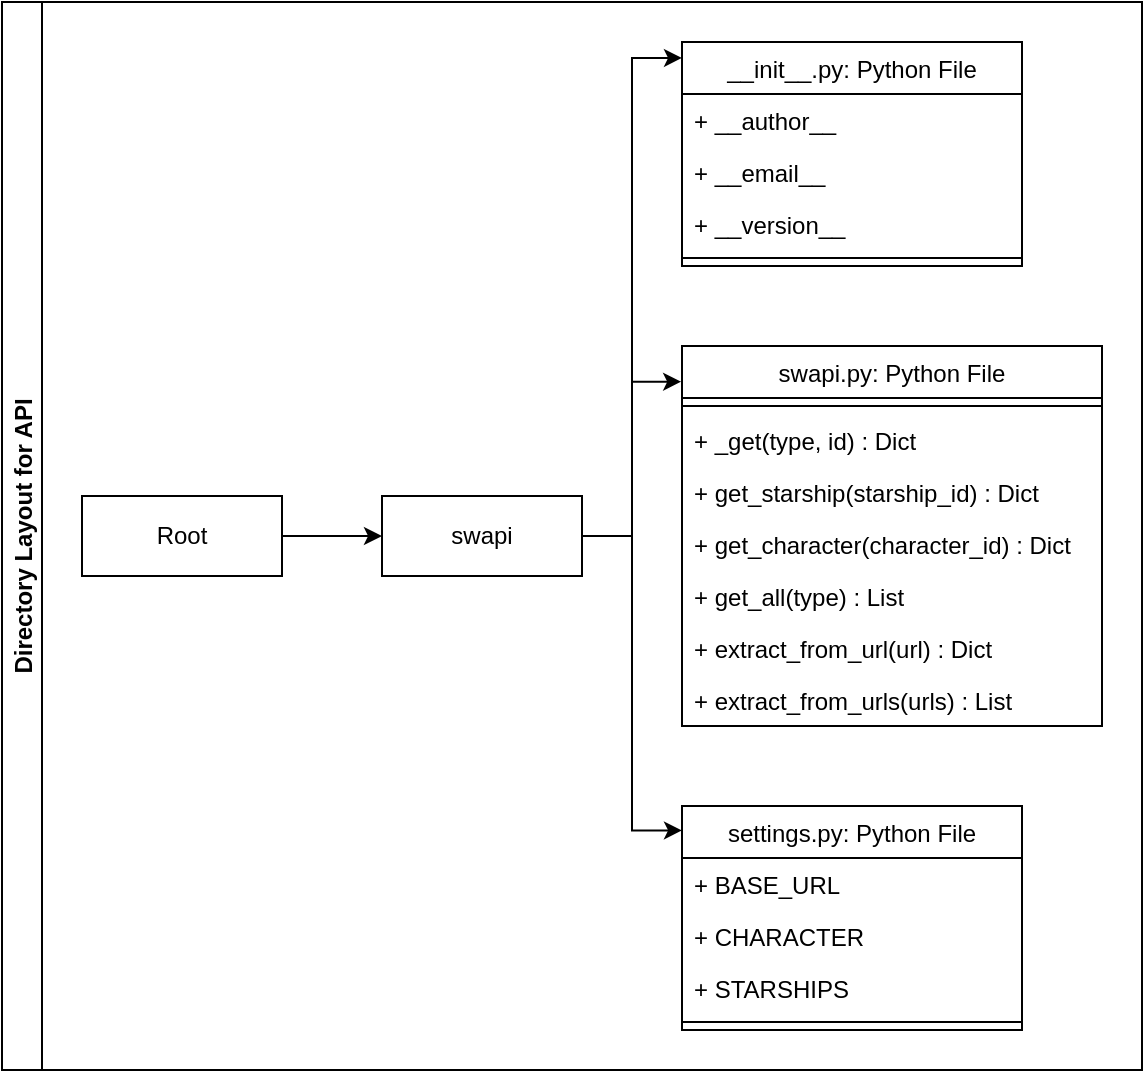 <mxfile version="15.5.0" type="device" pages="2"><diagram id="G74UH5JC_1EP0B9mNdlt" name="API"><mxGraphModel dx="1422" dy="702" grid="1" gridSize="10" guides="1" tooltips="1" connect="1" arrows="1" fold="1" page="1" pageScale="1" pageWidth="1100" pageHeight="850" math="0" shadow="0"><root><mxCell id="jjzDQaQOdst8HboMH1HJ-0"/><mxCell id="jjzDQaQOdst8HboMH1HJ-1" parent="jjzDQaQOdst8HboMH1HJ-0"/><mxCell id="jjzDQaQOdst8HboMH1HJ-2" value="Directory Layout for API" style="swimlane;startSize=20;horizontal=0;childLayout=treeLayout;horizontalTree=1;resizable=0;containerType=tree;" parent="jjzDQaQOdst8HboMH1HJ-1" vertex="1"><mxGeometry x="80" y="90" width="570" height="534" as="geometry"/></mxCell><mxCell id="jjzDQaQOdst8HboMH1HJ-3" style="edgeStyle=orthogonalEdgeStyle;rounded=0;orthogonalLoop=1;jettySize=auto;html=1;" parent="jjzDQaQOdst8HboMH1HJ-2" source="jjzDQaQOdst8HboMH1HJ-4" target="jjzDQaQOdst8HboMH1HJ-8" edge="1"><mxGeometry relative="1" as="geometry"/></mxCell><mxCell id="jjzDQaQOdst8HboMH1HJ-4" value="Root" style="whiteSpace=wrap;html=1;" parent="jjzDQaQOdst8HboMH1HJ-2" vertex="1"><mxGeometry x="40" y="247" width="100" height="40" as="geometry"/></mxCell><mxCell id="jjzDQaQOdst8HboMH1HJ-5" style="edgeStyle=orthogonalEdgeStyle;rounded=0;orthogonalLoop=1;jettySize=auto;html=1;entryX=0;entryY=0.071;entryDx=0;entryDy=0;entryPerimeter=0;" parent="jjzDQaQOdst8HboMH1HJ-2" source="jjzDQaQOdst8HboMH1HJ-8" target="jjzDQaQOdst8HboMH1HJ-9" edge="1"><mxGeometry relative="1" as="geometry"/></mxCell><mxCell id="jjzDQaQOdst8HboMH1HJ-6" style="edgeStyle=orthogonalEdgeStyle;rounded=0;orthogonalLoop=1;jettySize=auto;html=1;entryX=-0.002;entryY=0.094;entryDx=0;entryDy=0;entryPerimeter=0;" parent="jjzDQaQOdst8HboMH1HJ-2" source="jjzDQaQOdst8HboMH1HJ-8" target="jjzDQaQOdst8HboMH1HJ-14" edge="1"><mxGeometry relative="1" as="geometry"/></mxCell><mxCell id="jjzDQaQOdst8HboMH1HJ-7" style="edgeStyle=orthogonalEdgeStyle;rounded=0;orthogonalLoop=1;jettySize=auto;html=1;entryX=0;entryY=0.109;entryDx=0;entryDy=0;entryPerimeter=0;" parent="jjzDQaQOdst8HboMH1HJ-2" source="jjzDQaQOdst8HboMH1HJ-8" target="jjzDQaQOdst8HboMH1HJ-20" edge="1"><mxGeometry relative="1" as="geometry"/></mxCell><mxCell id="jjzDQaQOdst8HboMH1HJ-8" value="swapi" style="whiteSpace=wrap;html=1;" parent="jjzDQaQOdst8HboMH1HJ-2" vertex="1"><mxGeometry x="190" y="247" width="100" height="40" as="geometry"/></mxCell><mxCell id="jjzDQaQOdst8HboMH1HJ-9" value="__init__.py: Python File" style="swimlane;fontStyle=0;childLayout=stackLayout;horizontal=1;startSize=26;fillColor=none;horizontalStack=0;resizeParent=1;resizeParentMax=0;resizeLast=0;collapsible=1;marginBottom=0;" parent="jjzDQaQOdst8HboMH1HJ-2" vertex="1"><mxGeometry x="340" y="20" width="170" height="112" as="geometry"/></mxCell><mxCell id="jjzDQaQOdst8HboMH1HJ-10" value="+ __author__" style="text;strokeColor=none;fillColor=none;align=left;verticalAlign=top;spacingLeft=4;spacingRight=4;overflow=hidden;rotatable=0;points=[[0,0.5],[1,0.5]];portConstraint=eastwest;" parent="jjzDQaQOdst8HboMH1HJ-9" vertex="1"><mxGeometry y="26" width="170" height="26" as="geometry"/></mxCell><mxCell id="jjzDQaQOdst8HboMH1HJ-11" value="+ __email__" style="text;strokeColor=none;fillColor=none;align=left;verticalAlign=top;spacingLeft=4;spacingRight=4;overflow=hidden;rotatable=0;points=[[0,0.5],[1,0.5]];portConstraint=eastwest;" parent="jjzDQaQOdst8HboMH1HJ-9" vertex="1"><mxGeometry y="52" width="170" height="26" as="geometry"/></mxCell><mxCell id="jjzDQaQOdst8HboMH1HJ-12" value="+ __version__" style="text;strokeColor=none;fillColor=none;align=left;verticalAlign=top;spacingLeft=4;spacingRight=4;overflow=hidden;rotatable=0;points=[[0,0.5],[1,0.5]];portConstraint=eastwest;" parent="jjzDQaQOdst8HboMH1HJ-9" vertex="1"><mxGeometry y="78" width="170" height="26" as="geometry"/></mxCell><mxCell id="jjzDQaQOdst8HboMH1HJ-13" value="" style="line;strokeWidth=1;fillColor=none;align=left;verticalAlign=middle;spacingTop=-1;spacingLeft=3;spacingRight=3;rotatable=0;labelPosition=right;points=[];portConstraint=eastwest;" parent="jjzDQaQOdst8HboMH1HJ-9" vertex="1"><mxGeometry y="104" width="170" height="8" as="geometry"/></mxCell><mxCell id="jjzDQaQOdst8HboMH1HJ-14" value="swapi.py: Python File" style="swimlane;fontStyle=0;childLayout=stackLayout;horizontal=1;startSize=26;fillColor=none;horizontalStack=0;resizeParent=1;resizeParentMax=0;resizeLast=0;collapsible=1;marginBottom=0;" parent="jjzDQaQOdst8HboMH1HJ-2" vertex="1"><mxGeometry x="340" y="172" width="210" height="190" as="geometry"/></mxCell><mxCell id="jjzDQaQOdst8HboMH1HJ-15" value="" style="line;strokeWidth=1;fillColor=none;align=left;verticalAlign=middle;spacingTop=-1;spacingLeft=3;spacingRight=3;rotatable=0;labelPosition=right;points=[];portConstraint=eastwest;" parent="jjzDQaQOdst8HboMH1HJ-14" vertex="1"><mxGeometry y="26" width="210" height="8" as="geometry"/></mxCell><mxCell id="jjzDQaQOdst8HboMH1HJ-16" value="+ _get(type, id) : Dict" style="text;strokeColor=none;fillColor=none;align=left;verticalAlign=top;spacingLeft=4;spacingRight=4;overflow=hidden;rotatable=0;points=[[0,0.5],[1,0.5]];portConstraint=eastwest;" parent="jjzDQaQOdst8HboMH1HJ-14" vertex="1"><mxGeometry y="34" width="210" height="26" as="geometry"/></mxCell><mxCell id="jjzDQaQOdst8HboMH1HJ-17" value="+ get_starship(starship_id) : Dict" style="text;strokeColor=none;fillColor=none;align=left;verticalAlign=top;spacingLeft=4;spacingRight=4;overflow=hidden;rotatable=0;points=[[0,0.5],[1,0.5]];portConstraint=eastwest;" parent="jjzDQaQOdst8HboMH1HJ-14" vertex="1"><mxGeometry y="60" width="210" height="26" as="geometry"/></mxCell><mxCell id="jjzDQaQOdst8HboMH1HJ-18" value="+ get_character(character_id) : Dict" style="text;strokeColor=none;fillColor=none;align=left;verticalAlign=top;spacingLeft=4;spacingRight=4;overflow=hidden;rotatable=0;points=[[0,0.5],[1,0.5]];portConstraint=eastwest;" parent="jjzDQaQOdst8HboMH1HJ-14" vertex="1"><mxGeometry y="86" width="210" height="26" as="geometry"/></mxCell><mxCell id="jjzDQaQOdst8HboMH1HJ-19" value="+ get_all(type) : List" style="text;strokeColor=none;fillColor=none;align=left;verticalAlign=top;spacingLeft=4;spacingRight=4;overflow=hidden;rotatable=0;points=[[0,0.5],[1,0.5]];portConstraint=eastwest;" parent="jjzDQaQOdst8HboMH1HJ-14" vertex="1"><mxGeometry y="112" width="210" height="26" as="geometry"/></mxCell><mxCell id="zhfsrMXFGhBR_oPBH_Ff-0" value="+ extract_from_url(url) : Dict" style="text;strokeColor=none;fillColor=none;align=left;verticalAlign=top;spacingLeft=4;spacingRight=4;overflow=hidden;rotatable=0;points=[[0,0.5],[1,0.5]];portConstraint=eastwest;" vertex="1" parent="jjzDQaQOdst8HboMH1HJ-14"><mxGeometry y="138" width="210" height="26" as="geometry"/></mxCell><mxCell id="Zk7_0YJvfqEohXUDIeeP-0" value="+ extract_from_urls(urls) : List" style="text;strokeColor=none;fillColor=none;align=left;verticalAlign=top;spacingLeft=4;spacingRight=4;overflow=hidden;rotatable=0;points=[[0,0.5],[1,0.5]];portConstraint=eastwest;" parent="jjzDQaQOdst8HboMH1HJ-14" vertex="1"><mxGeometry y="164" width="210" height="26" as="geometry"/></mxCell><mxCell id="jjzDQaQOdst8HboMH1HJ-20" value="settings.py: Python File" style="swimlane;fontStyle=0;childLayout=stackLayout;horizontal=1;startSize=26;fillColor=none;horizontalStack=0;resizeParent=1;resizeParentMax=0;resizeLast=0;collapsible=1;marginBottom=0;" parent="jjzDQaQOdst8HboMH1HJ-2" vertex="1"><mxGeometry x="340" y="402" width="170" height="112" as="geometry"/></mxCell><mxCell id="jjzDQaQOdst8HboMH1HJ-21" value="+ BASE_URL" style="text;strokeColor=none;fillColor=none;align=left;verticalAlign=top;spacingLeft=4;spacingRight=4;overflow=hidden;rotatable=0;points=[[0,0.5],[1,0.5]];portConstraint=eastwest;" parent="jjzDQaQOdst8HboMH1HJ-20" vertex="1"><mxGeometry y="26" width="170" height="26" as="geometry"/></mxCell><mxCell id="jjzDQaQOdst8HboMH1HJ-22" value="+ CHARACTER" style="text;strokeColor=none;fillColor=none;align=left;verticalAlign=top;spacingLeft=4;spacingRight=4;overflow=hidden;rotatable=0;points=[[0,0.5],[1,0.5]];portConstraint=eastwest;" parent="jjzDQaQOdst8HboMH1HJ-20" vertex="1"><mxGeometry y="52" width="170" height="26" as="geometry"/></mxCell><mxCell id="jjzDQaQOdst8HboMH1HJ-23" value="+ STARSHIPS" style="text;strokeColor=none;fillColor=none;align=left;verticalAlign=top;spacingLeft=4;spacingRight=4;overflow=hidden;rotatable=0;points=[[0,0.5],[1,0.5]];portConstraint=eastwest;" parent="jjzDQaQOdst8HboMH1HJ-20" vertex="1"><mxGeometry y="78" width="170" height="26" as="geometry"/></mxCell><mxCell id="jjzDQaQOdst8HboMH1HJ-24" value="" style="line;strokeWidth=1;fillColor=none;align=left;verticalAlign=middle;spacingTop=-1;spacingLeft=3;spacingRight=3;rotatable=0;labelPosition=right;points=[];portConstraint=eastwest;" parent="jjzDQaQOdst8HboMH1HJ-20" vertex="1"><mxGeometry y="104" width="170" height="8" as="geometry"/></mxCell></root></mxGraphModel></diagram><diagram id="QgD_5NkvfIF_9zS75_uY" name="APP"><mxGraphModel dx="1673" dy="901" grid="1" gridSize="10" guides="1" tooltips="1" connect="1" arrows="1" fold="1" page="1" pageScale="1" pageWidth="1100" pageHeight="850" math="0" shadow="0"><root><mxCell id="0"/><mxCell id="1" parent="0"/><mxCell id="p_GGS-wJJ6YFprkSleoD-1" value="Directory Layout for APP" style="swimlane;startSize=20;horizontal=0;childLayout=treeLayout;horizontalTree=1;resizable=0;containerType=tree;" parent="1" vertex="1"><mxGeometry x="80" y="90" width="1060" height="1016" as="geometry"/></mxCell><mxCell id="p_GGS-wJJ6YFprkSleoD-2" value="Root" style="whiteSpace=wrap;html=1;" parent="p_GGS-wJJ6YFprkSleoD-1" vertex="1"><mxGeometry x="40" y="470" width="100" height="40" as="geometry"/></mxCell><mxCell id="p_GGS-wJJ6YFprkSleoD-3" value="starwars" style="whiteSpace=wrap;html=1;" parent="p_GGS-wJJ6YFprkSleoD-1" vertex="1"><mxGeometry x="190" y="470" width="100" height="40" as="geometry"/></mxCell><mxCell id="p_GGS-wJJ6YFprkSleoD-4" value="" style="edgeStyle=elbowEdgeStyle;elbow=horizontal;html=1;rounded=0;" parent="p_GGS-wJJ6YFprkSleoD-1" source="p_GGS-wJJ6YFprkSleoD-2" target="p_GGS-wJJ6YFprkSleoD-3" edge="1"><mxGeometry relative="1" as="geometry"/></mxCell><mxCell id="p_GGS-wJJ6YFprkSleoD-5" style="edgeStyle=orthogonalEdgeStyle;rounded=0;orthogonalLoop=1;jettySize=auto;html=1;entryX=0;entryY=0.071;entryDx=0;entryDy=0;entryPerimeter=0;" parent="p_GGS-wJJ6YFprkSleoD-1" source="p_GGS-wJJ6YFprkSleoD-8" target="p_GGS-wJJ6YFprkSleoD-10" edge="1"><mxGeometry relative="1" as="geometry"/></mxCell><mxCell id="p_GGS-wJJ6YFprkSleoD-6" style="edgeStyle=orthogonalEdgeStyle;rounded=0;orthogonalLoop=1;jettySize=auto;html=1;entryX=-0.002;entryY=0.094;entryDx=0;entryDy=0;entryPerimeter=0;" parent="p_GGS-wJJ6YFprkSleoD-1" source="p_GGS-wJJ6YFprkSleoD-8" target="p_GGS-wJJ6YFprkSleoD-15" edge="1"><mxGeometry relative="1" as="geometry"/></mxCell><mxCell id="ZodADMx8vAvStFZj-z4e-10" style="edgeStyle=orthogonalEdgeStyle;rounded=0;orthogonalLoop=1;jettySize=auto;html=1;entryX=-0.003;entryY=0.16;entryDx=0;entryDy=0;entryPerimeter=0;" parent="p_GGS-wJJ6YFprkSleoD-1" source="p_GGS-wJJ6YFprkSleoD-8" target="ZodADMx8vAvStFZj-z4e-5" edge="1"><mxGeometry relative="1" as="geometry"/></mxCell><mxCell id="s5wPUK1psyDbkUJyk9T3-2" style="edgeStyle=orthogonalEdgeStyle;rounded=0;orthogonalLoop=1;jettySize=auto;html=1;entryX=0;entryY=0.5;entryDx=0;entryDy=0;" edge="1" parent="p_GGS-wJJ6YFprkSleoD-1" source="p_GGS-wJJ6YFprkSleoD-8" target="s5wPUK1psyDbkUJyk9T3-1"><mxGeometry relative="1" as="geometry"/></mxCell><mxCell id="p_GGS-wJJ6YFprkSleoD-8" value="app" style="whiteSpace=wrap;html=1;" parent="p_GGS-wJJ6YFprkSleoD-1" vertex="1"><mxGeometry x="340" y="470" width="100" height="40" as="geometry"/></mxCell><mxCell id="p_GGS-wJJ6YFprkSleoD-9" style="edgeStyle=orthogonalEdgeStyle;rounded=0;orthogonalLoop=1;jettySize=auto;html=1;" parent="p_GGS-wJJ6YFprkSleoD-1" source="p_GGS-wJJ6YFprkSleoD-3" target="p_GGS-wJJ6YFprkSleoD-8" edge="1"><mxGeometry relative="1" as="geometry"/></mxCell><mxCell id="p_GGS-wJJ6YFprkSleoD-10" value="__init__.py: Python File" style="swimlane;fontStyle=0;childLayout=stackLayout;horizontal=1;startSize=26;fillColor=none;horizontalStack=0;resizeParent=1;resizeParentMax=0;resizeLast=0;collapsible=1;marginBottom=0;" parent="p_GGS-wJJ6YFprkSleoD-1" vertex="1"><mxGeometry x="490" y="20" width="230" height="112" as="geometry"/></mxCell><mxCell id="p_GGS-wJJ6YFprkSleoD-11" value="+ __author__" style="text;strokeColor=none;fillColor=none;align=left;verticalAlign=top;spacingLeft=4;spacingRight=4;overflow=hidden;rotatable=0;points=[[0,0.5],[1,0.5]];portConstraint=eastwest;" parent="p_GGS-wJJ6YFprkSleoD-10" vertex="1"><mxGeometry y="26" width="230" height="26" as="geometry"/></mxCell><mxCell id="p_GGS-wJJ6YFprkSleoD-12" value="+ __email__" style="text;strokeColor=none;fillColor=none;align=left;verticalAlign=top;spacingLeft=4;spacingRight=4;overflow=hidden;rotatable=0;points=[[0,0.5],[1,0.5]];portConstraint=eastwest;" parent="p_GGS-wJJ6YFprkSleoD-10" vertex="1"><mxGeometry y="52" width="230" height="26" as="geometry"/></mxCell><mxCell id="p_GGS-wJJ6YFprkSleoD-13" value="+ __version__" style="text;strokeColor=none;fillColor=none;align=left;verticalAlign=top;spacingLeft=4;spacingRight=4;overflow=hidden;rotatable=0;points=[[0,0.5],[1,0.5]];portConstraint=eastwest;" parent="p_GGS-wJJ6YFprkSleoD-10" vertex="1"><mxGeometry y="78" width="230" height="26" as="geometry"/></mxCell><mxCell id="p_GGS-wJJ6YFprkSleoD-14" value="" style="line;strokeWidth=1;fillColor=none;align=left;verticalAlign=middle;spacingTop=-1;spacingLeft=3;spacingRight=3;rotatable=0;labelPosition=right;points=[];portConstraint=eastwest;" parent="p_GGS-wJJ6YFprkSleoD-10" vertex="1"><mxGeometry y="104" width="230" height="8" as="geometry"/></mxCell><mxCell id="p_GGS-wJJ6YFprkSleoD-15" value="starwarsdb.py" style="swimlane;fontStyle=0;childLayout=stackLayout;horizontal=1;startSize=26;fillColor=none;horizontalStack=0;resizeParent=1;resizeParentMax=0;resizeLast=0;collapsible=1;marginBottom=0;" parent="p_GGS-wJJ6YFprkSleoD-1" vertex="1"><mxGeometry x="490" y="276" width="230" height="60" as="geometry"/></mxCell><mxCell id="p_GGS-wJJ6YFprkSleoD-16" value="" style="line;strokeWidth=1;fillColor=none;align=left;verticalAlign=middle;spacingTop=-1;spacingLeft=3;spacingRight=3;rotatable=0;labelPosition=right;points=[];portConstraint=eastwest;" parent="p_GGS-wJJ6YFprkSleoD-15" vertex="1"><mxGeometry y="26" width="230" height="8" as="geometry"/></mxCell><mxCell id="p_GGS-wJJ6YFprkSleoD-17" value="+ StarWarsDB: Class" style="text;strokeColor=none;fillColor=none;align=left;verticalAlign=top;spacingLeft=4;spacingRight=4;overflow=hidden;rotatable=0;points=[[0,0.5],[1,0.5]];portConstraint=eastwest;" parent="p_GGS-wJJ6YFprkSleoD-15" vertex="1"><mxGeometry y="34" width="230" height="26" as="geometry"/></mxCell><mxCell id="p_GGS-wJJ6YFprkSleoD-26" value="StarWarsDB: Class" style="swimlane;fontStyle=1;align=center;verticalAlign=top;childLayout=stackLayout;horizontal=1;startSize=26;horizontalStack=0;resizeParent=1;resizeParentMax=0;resizeLast=0;collapsible=1;marginBottom=0;" parent="p_GGS-wJJ6YFprkSleoD-1" vertex="1"><mxGeometry x="770" y="146" width="270" height="320" as="geometry"/></mxCell><mxCell id="p_GGS-wJJ6YFprkSleoD-27" value="+ __client: MongoClient" style="text;strokeColor=none;fillColor=none;align=left;verticalAlign=top;spacingLeft=4;spacingRight=4;overflow=hidden;rotatable=0;points=[[0,0.5],[1,0.5]];portConstraint=eastwest;" parent="p_GGS-wJJ6YFprkSleoD-26" vertex="1"><mxGeometry y="26" width="270" height="26" as="geometry"/></mxCell><mxCell id="p_GGS-wJJ6YFprkSleoD-35" value="+ __db: Database" style="text;strokeColor=none;fillColor=none;align=left;verticalAlign=top;spacingLeft=4;spacingRight=4;overflow=hidden;rotatable=0;points=[[0,0.5],[1,0.5]];portConstraint=eastwest;" parent="p_GGS-wJJ6YFprkSleoD-26" vertex="1"><mxGeometry y="52" width="270" height="26" as="geometry"/></mxCell><mxCell id="p_GGS-wJJ6YFprkSleoD-36" value="+ __collections: Dict of Collection" style="text;strokeColor=none;fillColor=none;align=left;verticalAlign=top;spacingLeft=4;spacingRight=4;overflow=hidden;rotatable=0;points=[[0,0.5],[1,0.5]];portConstraint=eastwest;" parent="p_GGS-wJJ6YFprkSleoD-26" vertex="1"><mxGeometry y="78" width="270" height="26" as="geometry"/></mxCell><mxCell id="p_GGS-wJJ6YFprkSleoD-28" value="" style="line;strokeWidth=1;fillColor=none;align=left;verticalAlign=middle;spacingTop=-1;spacingLeft=3;spacingRight=3;rotatable=0;labelPosition=right;points=[];portConstraint=eastwest;" parent="p_GGS-wJJ6YFprkSleoD-26" vertex="1"><mxGeometry y="104" width="270" height="8" as="geometry"/></mxCell><mxCell id="p_GGS-wJJ6YFprkSleoD-29" value="+ __init__(db_name) : MongoDB" style="text;strokeColor=none;fillColor=none;align=left;verticalAlign=top;spacingLeft=4;spacingRight=4;overflow=hidden;rotatable=0;points=[[0,0.5],[1,0.5]];portConstraint=eastwest;" parent="p_GGS-wJJ6YFprkSleoD-26" vertex="1"><mxGeometry y="112" width="270" height="26" as="geometry"/></mxCell><mxCell id="p_GGS-wJJ6YFprkSleoD-40" value="+ database_name() : String  (getter)" style="text;strokeColor=none;fillColor=none;align=left;verticalAlign=top;spacingLeft=4;spacingRight=4;overflow=hidden;rotatable=0;points=[[0,0.5],[1,0.5]];portConstraint=eastwest;" parent="p_GGS-wJJ6YFprkSleoD-26" vertex="1"><mxGeometry y="138" width="270" height="26" as="geometry"/></mxCell><mxCell id="ZodADMx8vAvStFZj-z4e-2" value="+ starships() : String (getter)" style="text;strokeColor=none;fillColor=none;align=left;verticalAlign=top;spacingLeft=4;spacingRight=4;overflow=hidden;rotatable=0;points=[[0,0.5],[1,0.5]];portConstraint=eastwest;" parent="p_GGS-wJJ6YFprkSleoD-26" vertex="1"><mxGeometry y="164" width="270" height="26" as="geometry"/></mxCell><mxCell id="ZodADMx8vAvStFZj-z4e-3" value="+ characters() : String (getter)" style="text;strokeColor=none;fillColor=none;align=left;verticalAlign=top;spacingLeft=4;spacingRight=4;overflow=hidden;rotatable=0;points=[[0,0.5],[1,0.5]];portConstraint=eastwest;" parent="p_GGS-wJJ6YFprkSleoD-26" vertex="1"><mxGeometry y="190" width="270" height="26" as="geometry"/></mxCell><mxCell id="p_GGS-wJJ6YFprkSleoD-42" value="+ __query(query) : " style="text;strokeColor=none;fillColor=none;align=left;verticalAlign=top;spacingLeft=4;spacingRight=4;overflow=hidden;rotatable=0;points=[[0,0.5],[1,0.5]];portConstraint=eastwest;" parent="p_GGS-wJJ6YFprkSleoD-26" vertex="1"><mxGeometry y="216" width="270" height="26" as="geometry"/></mxCell><mxCell id="ZodADMx8vAvStFZj-z4e-1" value="+ insert(collection_name, data) : int" style="text;strokeColor=none;fillColor=none;align=left;verticalAlign=top;spacingLeft=4;spacingRight=4;overflow=hidden;rotatable=0;points=[[0,0.5],[1,0.5]];portConstraint=eastwest;" parent="p_GGS-wJJ6YFprkSleoD-26" vertex="1"><mxGeometry y="242" width="270" height="26" as="geometry"/></mxCell><mxCell id="ZodADMx8vAvStFZj-z4e-4" value="+ update(collection_name, where, data) : int" style="text;strokeColor=none;fillColor=none;align=left;verticalAlign=top;spacingLeft=4;spacingRight=4;overflow=hidden;rotatable=0;points=[[0,0.5],[1,0.5]];portConstraint=eastwest;" parent="p_GGS-wJJ6YFprkSleoD-26" vertex="1"><mxGeometry y="268" width="270" height="26" as="geometry"/></mxCell><mxCell id="rweY4zkrQ0xhQg_jABBi-9" value="+ insert_bulk(collection, data_list) : List" style="text;strokeColor=none;fillColor=none;align=left;verticalAlign=top;spacingLeft=4;spacingRight=4;overflow=hidden;rotatable=0;points=[[0,0.5],[1,0.5]];portConstraint=eastwest;" parent="p_GGS-wJJ6YFprkSleoD-26" vertex="1"><mxGeometry y="294" width="270" height="26" as="geometry"/></mxCell><mxCell id="p_GGS-wJJ6YFprkSleoD-33" style="edgeStyle=orthogonalEdgeStyle;rounded=0;orthogonalLoop=1;jettySize=auto;html=1;entryX=-0.019;entryY=0.135;entryDx=0;entryDy=0;entryPerimeter=0;" parent="p_GGS-wJJ6YFprkSleoD-1" source="p_GGS-wJJ6YFprkSleoD-15" target="p_GGS-wJJ6YFprkSleoD-26" edge="1"><mxGeometry relative="1" as="geometry"/></mxCell><mxCell id="ZodADMx8vAvStFZj-z4e-24" style="edgeStyle=orthogonalEdgeStyle;rounded=0;orthogonalLoop=1;jettySize=auto;html=1;entryX=0;entryY=0.25;entryDx=0;entryDy=0;" parent="p_GGS-wJJ6YFprkSleoD-1" source="ZodADMx8vAvStFZj-z4e-5" target="ZodADMx8vAvStFZj-z4e-11" edge="1"><mxGeometry relative="1" as="geometry"><mxPoint x="745" y="-1131.6" as="targetPoint"/></mxGeometry></mxCell><mxCell id="ZodADMx8vAvStFZj-z4e-30" style="edgeStyle=orthogonalEdgeStyle;rounded=0;orthogonalLoop=1;jettySize=auto;html=1;entryX=0;entryY=0.25;entryDx=0;entryDy=0;" parent="p_GGS-wJJ6YFprkSleoD-1" source="ZodADMx8vAvStFZj-z4e-5" target="ZodADMx8vAvStFZj-z4e-27" edge="1"><mxGeometry relative="1" as="geometry"/></mxCell><mxCell id="ZodADMx8vAvStFZj-z4e-36" style="edgeStyle=orthogonalEdgeStyle;rounded=0;orthogonalLoop=1;jettySize=auto;html=1;entryX=0.003;entryY=0.143;entryDx=0;entryDy=0;entryPerimeter=0;" parent="p_GGS-wJJ6YFprkSleoD-1" source="ZodADMx8vAvStFZj-z4e-5" target="ZodADMx8vAvStFZj-z4e-32" edge="1"><mxGeometry relative="1" as="geometry"/></mxCell><mxCell id="ZodADMx8vAvStFZj-z4e-5" value="models.py" style="swimlane;fontStyle=0;childLayout=stackLayout;horizontal=1;startSize=26;fillColor=none;horizontalStack=0;resizeParent=1;resizeParentMax=0;resizeLast=0;collapsible=1;marginBottom=0;" parent="p_GGS-wJJ6YFprkSleoD-1" vertex="1"><mxGeometry x="490" y="619" width="230" height="112" as="geometry"/></mxCell><mxCell id="ZodADMx8vAvStFZj-z4e-6" value="" style="line;strokeWidth=1;fillColor=none;align=left;verticalAlign=middle;spacingTop=-1;spacingLeft=3;spacingRight=3;rotatable=0;labelPosition=right;points=[];portConstraint=eastwest;" parent="ZodADMx8vAvStFZj-z4e-5" vertex="1"><mxGeometry y="26" width="230" height="8" as="geometry"/></mxCell><mxCell id="ZodADMx8vAvStFZj-z4e-26" value="+ BaseModel: Class" style="text;strokeColor=none;fillColor=none;align=left;verticalAlign=top;spacingLeft=4;spacingRight=4;overflow=hidden;rotatable=0;points=[[0,0.5],[1,0.5]];portConstraint=eastwest;" parent="ZodADMx8vAvStFZj-z4e-5" vertex="1"><mxGeometry y="34" width="230" height="26" as="geometry"/></mxCell><mxCell id="ZodADMx8vAvStFZj-z4e-7" value="+ Character(BaseModel): Class" style="text;strokeColor=none;fillColor=none;align=left;verticalAlign=top;spacingLeft=4;spacingRight=4;overflow=hidden;rotatable=0;points=[[0,0.5],[1,0.5]];portConstraint=eastwest;" parent="ZodADMx8vAvStFZj-z4e-5" vertex="1"><mxGeometry y="60" width="230" height="26" as="geometry"/></mxCell><mxCell id="ZodADMx8vAvStFZj-z4e-25" value="+ Starship(BaseModel): Class" style="text;strokeColor=none;fillColor=none;align=left;verticalAlign=top;spacingLeft=4;spacingRight=4;overflow=hidden;rotatable=0;points=[[0,0.5],[1,0.5]];portConstraint=eastwest;" parent="ZodADMx8vAvStFZj-z4e-5" vertex="1"><mxGeometry y="86" width="230" height="26" as="geometry"/></mxCell><mxCell id="ZodADMx8vAvStFZj-z4e-11" value="BaseModel" style="swimlane;fontStyle=1;align=center;verticalAlign=top;childLayout=stackLayout;horizontal=1;startSize=26;horizontalStack=0;resizeParent=1;resizeParentMax=0;resizeLast=0;collapsible=1;marginBottom=0;" parent="p_GGS-wJJ6YFprkSleoD-1" vertex="1"><mxGeometry x="770" y="506" width="270" height="86" as="geometry"/></mxCell><mxCell id="ZodADMx8vAvStFZj-z4e-15" value="" style="line;strokeWidth=1;fillColor=none;align=left;verticalAlign=middle;spacingTop=-1;spacingLeft=3;spacingRight=3;rotatable=0;labelPosition=right;points=[];portConstraint=eastwest;" parent="ZodADMx8vAvStFZj-z4e-11" vertex="1"><mxGeometry y="26" width="270" height="8" as="geometry"/></mxCell><mxCell id="ZodADMx8vAvStFZj-z4e-16" value="+ __init__(data): BaseModel" style="text;strokeColor=none;fillColor=none;align=left;verticalAlign=top;spacingLeft=4;spacingRight=4;overflow=hidden;rotatable=0;points=[[0,0.5],[1,0.5]];portConstraint=eastwest;" parent="ZodADMx8vAvStFZj-z4e-11" vertex="1"><mxGeometry y="34" width="270" height="26" as="geometry"/></mxCell><mxCell id="RjaD0V1sly8GDJGRUXG5-1" value="+ get(*args) : Dict" style="text;strokeColor=none;fillColor=none;align=left;verticalAlign=top;spacingLeft=4;spacingRight=4;overflow=hidden;rotatable=0;points=[[0,0.5],[1,0.5]];portConstraint=eastwest;" parent="ZodADMx8vAvStFZj-z4e-11" vertex="1"><mxGeometry y="60" width="270" height="26" as="geometry"/></mxCell><mxCell id="ZodADMx8vAvStFZj-z4e-27" value="Character: Class" style="swimlane;fontStyle=1;align=center;verticalAlign=top;childLayout=stackLayout;horizontal=1;startSize=26;horizontalStack=0;resizeParent=1;resizeParentMax=0;resizeLast=0;collapsible=1;marginBottom=0;" parent="p_GGS-wJJ6YFprkSleoD-1" vertex="1"><mxGeometry x="770" y="632" width="270" height="86" as="geometry"/></mxCell><mxCell id="ZodADMx8vAvStFZj-z4e-28" value="" style="line;strokeWidth=1;fillColor=none;align=left;verticalAlign=middle;spacingTop=-1;spacingLeft=3;spacingRight=3;rotatable=0;labelPosition=right;points=[];portConstraint=eastwest;" parent="ZodADMx8vAvStFZj-z4e-27" vertex="1"><mxGeometry y="26" width="270" height="8" as="geometry"/></mxCell><mxCell id="ZodADMx8vAvStFZj-z4e-29" value="+ __init__(data): BaseModel" style="text;strokeColor=none;fillColor=none;align=left;verticalAlign=top;spacingLeft=4;spacingRight=4;overflow=hidden;rotatable=0;points=[[0,0.5],[1,0.5]];portConstraint=eastwest;" parent="ZodADMx8vAvStFZj-z4e-27" vertex="1"><mxGeometry y="34" width="270" height="26" as="geometry"/></mxCell><mxCell id="ZodADMx8vAvStFZj-z4e-31" value="+ starships(): List of Starship" style="text;strokeColor=none;fillColor=none;align=left;verticalAlign=top;spacingLeft=4;spacingRight=4;overflow=hidden;rotatable=0;points=[[0,0.5],[1,0.5]];portConstraint=eastwest;" parent="ZodADMx8vAvStFZj-z4e-27" vertex="1"><mxGeometry y="60" width="270" height="26" as="geometry"/></mxCell><mxCell id="ZodADMx8vAvStFZj-z4e-32" value="Starship: Class" style="swimlane;fontStyle=1;align=center;verticalAlign=top;childLayout=stackLayout;horizontal=1;startSize=26;horizontalStack=0;resizeParent=1;resizeParentMax=0;resizeLast=0;collapsible=1;marginBottom=0;" parent="p_GGS-wJJ6YFprkSleoD-1" vertex="1"><mxGeometry x="770" y="758" width="270" height="86" as="geometry"/></mxCell><mxCell id="ZodADMx8vAvStFZj-z4e-33" value="" style="line;strokeWidth=1;fillColor=none;align=left;verticalAlign=middle;spacingTop=-1;spacingLeft=3;spacingRight=3;rotatable=0;labelPosition=right;points=[];portConstraint=eastwest;" parent="ZodADMx8vAvStFZj-z4e-32" vertex="1"><mxGeometry y="26" width="270" height="8" as="geometry"/></mxCell><mxCell id="ZodADMx8vAvStFZj-z4e-34" value="+ __init__(data): BaseModel" style="text;strokeColor=none;fillColor=none;align=left;verticalAlign=top;spacingLeft=4;spacingRight=4;overflow=hidden;rotatable=0;points=[[0,0.5],[1,0.5]];portConstraint=eastwest;" parent="ZodADMx8vAvStFZj-z4e-32" vertex="1"><mxGeometry y="34" width="270" height="26" as="geometry"/></mxCell><mxCell id="ZodADMx8vAvStFZj-z4e-35" value="+ pilots(): List of Character" style="text;strokeColor=none;fillColor=none;align=left;verticalAlign=top;spacingLeft=4;spacingRight=4;overflow=hidden;rotatable=0;points=[[0,0.5],[1,0.5]];portConstraint=eastwest;" parent="ZodADMx8vAvStFZj-z4e-32" vertex="1"><mxGeometry y="60" width="270" height="26" as="geometry"/></mxCell><mxCell id="s5wPUK1psyDbkUJyk9T3-4" style="edgeStyle=orthogonalEdgeStyle;rounded=0;orthogonalLoop=1;jettySize=auto;html=1;entryX=0.002;entryY=0.123;entryDx=0;entryDy=0;entryPerimeter=0;" edge="1" parent="p_GGS-wJJ6YFprkSleoD-1" source="s5wPUK1psyDbkUJyk9T3-1" target="rweY4zkrQ0xhQg_jABBi-1"><mxGeometry relative="1" as="geometry"/></mxCell><mxCell id="s5wPUK1psyDbkUJyk9T3-1" value="scripts" style="whiteSpace=wrap;html=1;" vertex="1" parent="p_GGS-wJJ6YFprkSleoD-1"><mxGeometry x="490" y="920" width="230" height="40" as="geometry"/></mxCell><mxCell id="rweY4zkrQ0xhQg_jABBi-1" value="generate_database.py" style="swimlane;fontStyle=0;childLayout=stackLayout;horizontal=1;startSize=26;fillColor=none;horizontalStack=0;resizeParent=1;resizeParentMax=0;resizeLast=0;collapsible=1;marginBottom=0;" parent="p_GGS-wJJ6YFprkSleoD-1" vertex="1"><mxGeometry x="770" y="884" width="270" height="112" as="geometry"/></mxCell><mxCell id="rweY4zkrQ0xhQg_jABBi-2" value="" style="line;strokeWidth=1;fillColor=none;align=left;verticalAlign=middle;spacingTop=-1;spacingLeft=3;spacingRight=3;rotatable=0;labelPosition=right;points=[];portConstraint=eastwest;" parent="rweY4zkrQ0xhQg_jABBi-1" vertex="1"><mxGeometry y="26" width="270" height="8" as="geometry"/></mxCell><mxCell id="rweY4zkrQ0xhQg_jABBi-3" value="+ create_database(db_name) : StarWarsDB" style="text;strokeColor=none;fillColor=none;align=left;verticalAlign=top;spacingLeft=4;spacingRight=4;overflow=hidden;rotatable=0;points=[[0,0.5],[1,0.5]];portConstraint=eastwest;" parent="rweY4zkrQ0xhQg_jABBi-1" vertex="1"><mxGeometry y="34" width="270" height="26" as="geometry"/></mxCell><mxCell id="rweY4zkrQ0xhQg_jABBi-4" value="+ get_all_characters() : List" style="text;strokeColor=none;fillColor=none;align=left;verticalAlign=top;spacingLeft=4;spacingRight=4;overflow=hidden;rotatable=0;points=[[0,0.5],[1,0.5]];portConstraint=eastwest;" parent="rweY4zkrQ0xhQg_jABBi-1" vertex="1"><mxGeometry y="60" width="270" height="26" as="geometry"/></mxCell><mxCell id="rweY4zkrQ0xhQg_jABBi-5" value="+ get_all_starships() : List" style="text;strokeColor=none;fillColor=none;align=left;verticalAlign=top;spacingLeft=4;spacingRight=4;overflow=hidden;rotatable=0;points=[[0,0.5],[1,0.5]];portConstraint=eastwest;" parent="rweY4zkrQ0xhQg_jABBi-1" vertex="1"><mxGeometry y="86" width="270" height="26" as="geometry"/></mxCell></root></mxGraphModel></diagram></mxfile>